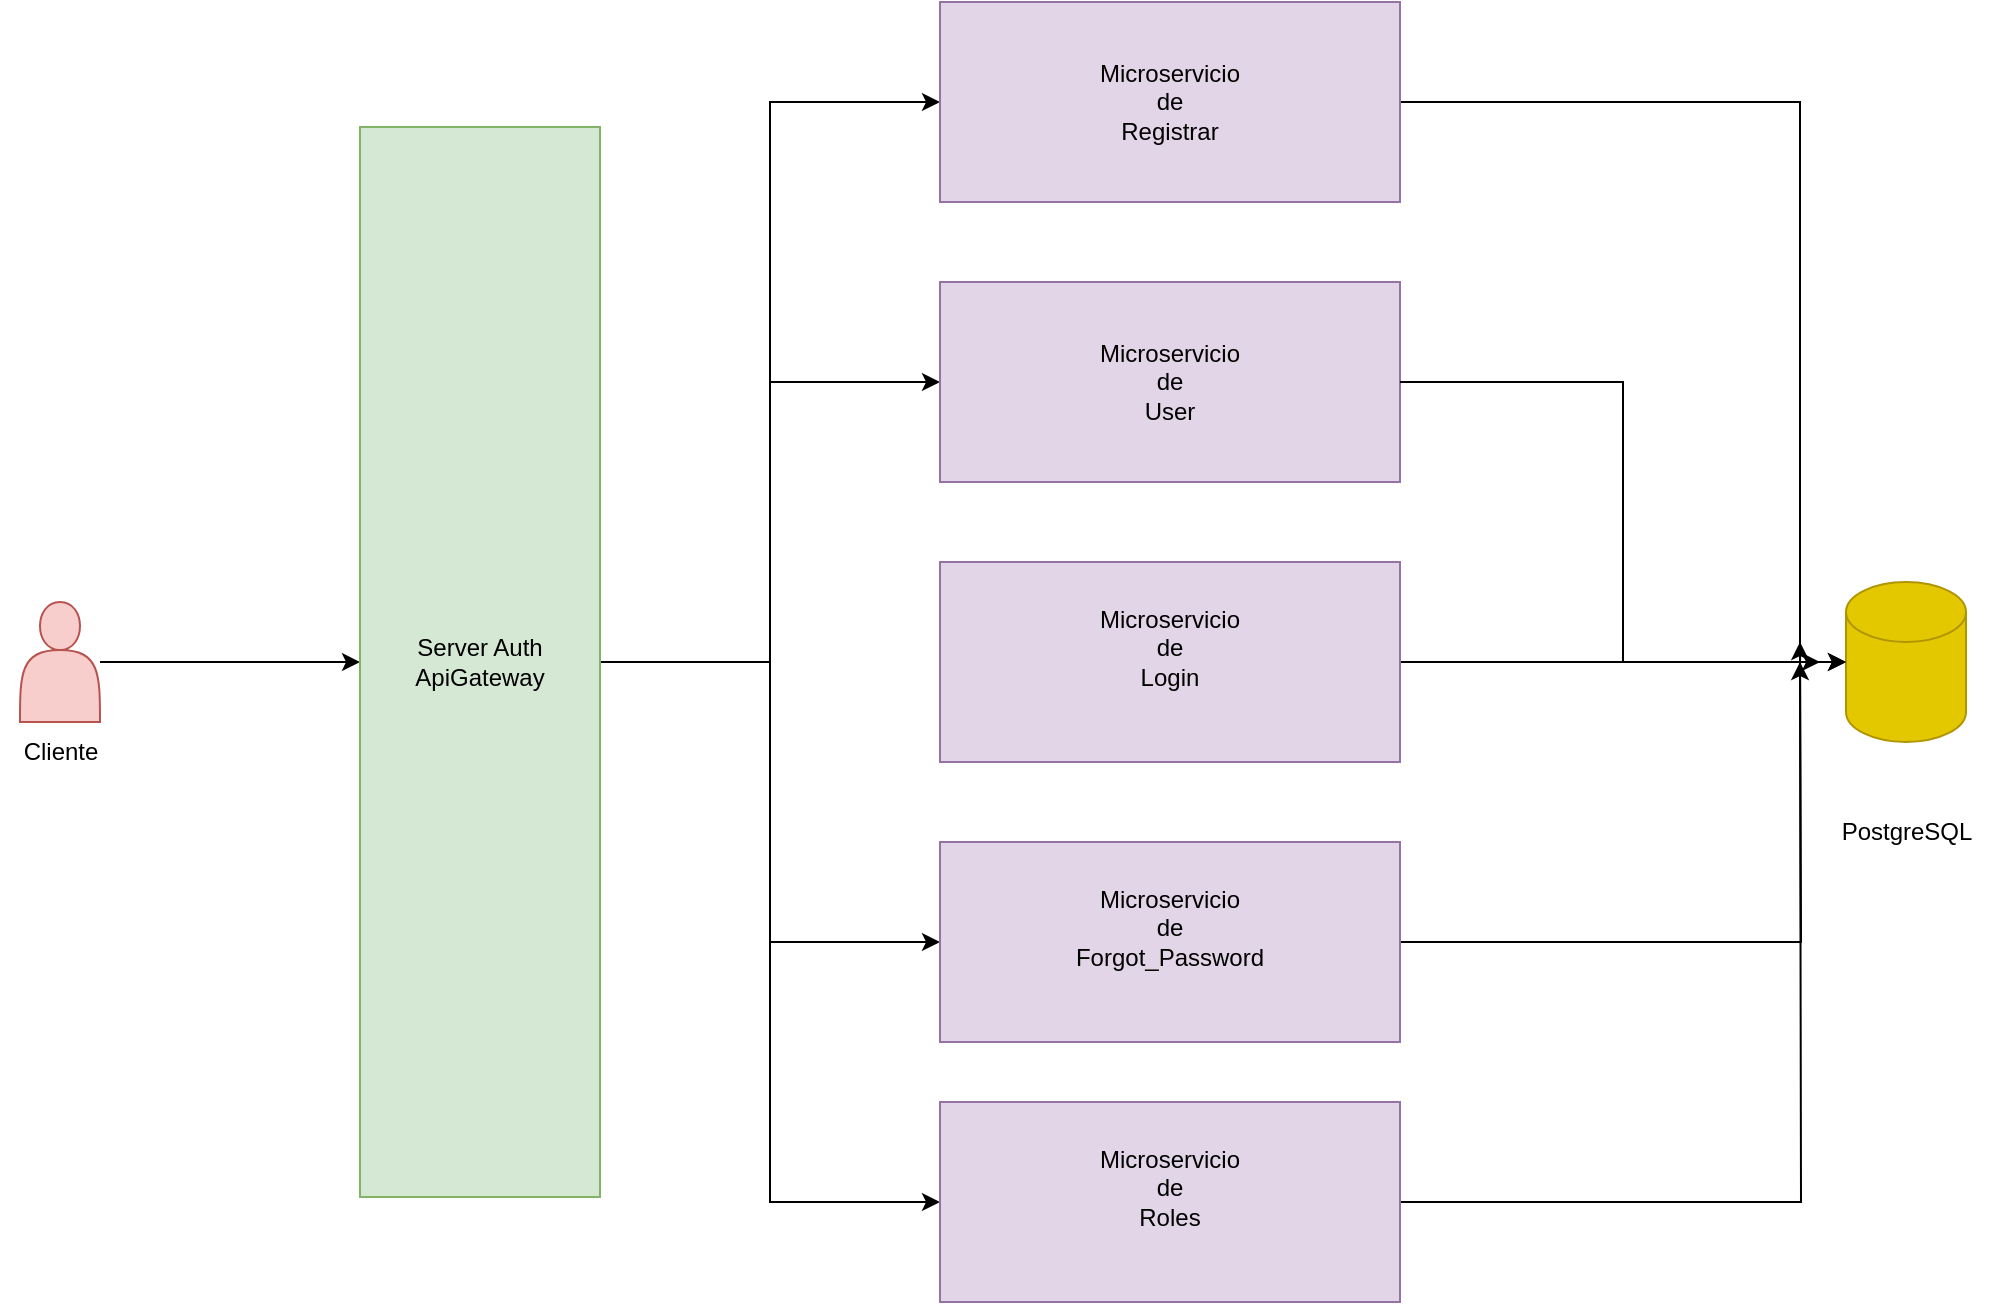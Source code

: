 <mxfile version="24.2.7" type="github">
  <diagram name="user" id="Iwq5KBSP_4whoUQeNNOh">
    <mxGraphModel dx="2074" dy="710" grid="1" gridSize="10" guides="1" tooltips="1" connect="1" arrows="1" fold="1" page="1" pageScale="1" pageWidth="827" pageHeight="1169" math="0" shadow="0">
      <root>
        <mxCell id="0" />
        <mxCell id="1" parent="0" />
        <mxCell id="ZlNRgsK83NWHivk_8-HD-5" style="edgeStyle=orthogonalEdgeStyle;rounded=0;orthogonalLoop=1;jettySize=auto;html=1;entryX=0;entryY=0.5;entryDx=0;entryDy=0;" edge="1" parent="1" source="ZlNRgsK83NWHivk_8-HD-3" target="ZlNRgsK83NWHivk_8-HD-4">
          <mxGeometry relative="1" as="geometry" />
        </mxCell>
        <mxCell id="ZlNRgsK83NWHivk_8-HD-3" value="" style="shape=actor;whiteSpace=wrap;html=1;fillColor=#f8cecc;strokeColor=#b85450;" vertex="1" parent="1">
          <mxGeometry x="-500" y="570" width="40" height="60" as="geometry" />
        </mxCell>
        <mxCell id="ZlNRgsK83NWHivk_8-HD-10" style="edgeStyle=orthogonalEdgeStyle;rounded=0;orthogonalLoop=1;jettySize=auto;html=1;" edge="1" parent="1" source="ZlNRgsK83NWHivk_8-HD-4" target="ZlNRgsK83NWHivk_8-HD-7">
          <mxGeometry relative="1" as="geometry" />
        </mxCell>
        <mxCell id="8PqoIUjrqFFSACYSVB_w-9" style="edgeStyle=orthogonalEdgeStyle;rounded=0;orthogonalLoop=1;jettySize=auto;html=1;" edge="1" parent="1" source="ZlNRgsK83NWHivk_8-HD-4" target="8PqoIUjrqFFSACYSVB_w-3">
          <mxGeometry relative="1" as="geometry" />
        </mxCell>
        <mxCell id="8PqoIUjrqFFSACYSVB_w-10" style="edgeStyle=orthogonalEdgeStyle;rounded=0;orthogonalLoop=1;jettySize=auto;html=1;entryX=0;entryY=0.5;entryDx=0;entryDy=0;" edge="1" parent="1" source="ZlNRgsK83NWHivk_8-HD-4" target="8PqoIUjrqFFSACYSVB_w-4">
          <mxGeometry relative="1" as="geometry" />
        </mxCell>
        <mxCell id="8PqoIUjrqFFSACYSVB_w-11" style="edgeStyle=orthogonalEdgeStyle;rounded=0;orthogonalLoop=1;jettySize=auto;html=1;entryX=0;entryY=0.5;entryDx=0;entryDy=0;" edge="1" parent="1" source="ZlNRgsK83NWHivk_8-HD-4" target="8PqoIUjrqFFSACYSVB_w-1">
          <mxGeometry relative="1" as="geometry" />
        </mxCell>
        <mxCell id="ZlNRgsK83NWHivk_8-HD-4" value="Server Auth&lt;div&gt;ApiGateway&lt;/div&gt;" style="rounded=0;whiteSpace=wrap;html=1;fillColor=#d5e8d4;strokeColor=#82b366;" vertex="1" parent="1">
          <mxGeometry x="-330" y="332.5" width="120" height="535" as="geometry" />
        </mxCell>
        <mxCell id="ZlNRgsK83NWHivk_8-HD-6" value="Cliente" style="text;html=1;align=center;verticalAlign=middle;resizable=0;points=[];autosize=1;strokeColor=none;fillColor=none;" vertex="1" parent="1">
          <mxGeometry x="-510" y="630" width="60" height="30" as="geometry" />
        </mxCell>
        <mxCell id="ZlNRgsK83NWHivk_8-HD-7" value="Microservicio&lt;div&gt;de&lt;/div&gt;&lt;div&gt;User&lt;/div&gt;" style="rounded=0;whiteSpace=wrap;html=1;fillColor=#e1d5e7;strokeColor=#9673a6;" vertex="1" parent="1">
          <mxGeometry x="-40" y="410" width="230" height="100" as="geometry" />
        </mxCell>
        <mxCell id="ZlNRgsK83NWHivk_8-HD-8" value="" style="shape=cylinder3;whiteSpace=wrap;html=1;boundedLbl=1;backgroundOutline=1;size=15;fillColor=#e3c800;fontColor=#000000;strokeColor=#B09500;" vertex="1" parent="1">
          <mxGeometry x="413" y="560" width="60" height="80" as="geometry" />
        </mxCell>
        <mxCell id="ZlNRgsK83NWHivk_8-HD-9" value="PostgreSQL" style="text;html=1;align=center;verticalAlign=middle;resizable=0;points=[];autosize=1;strokeColor=none;fillColor=none;" vertex="1" parent="1">
          <mxGeometry x="398" y="670" width="90" height="30" as="geometry" />
        </mxCell>
        <mxCell id="ZlNRgsK83NWHivk_8-HD-11" style="edgeStyle=orthogonalEdgeStyle;rounded=0;orthogonalLoop=1;jettySize=auto;html=1;entryX=0;entryY=0.5;entryDx=0;entryDy=0;entryPerimeter=0;" edge="1" parent="1" source="ZlNRgsK83NWHivk_8-HD-7" target="ZlNRgsK83NWHivk_8-HD-8">
          <mxGeometry relative="1" as="geometry">
            <mxPoint x="350" y="460" as="targetPoint" />
          </mxGeometry>
        </mxCell>
        <mxCell id="8PqoIUjrqFFSACYSVB_w-6" style="edgeStyle=orthogonalEdgeStyle;rounded=0;orthogonalLoop=1;jettySize=auto;html=1;entryX=0;entryY=0.5;entryDx=0;entryDy=0;entryPerimeter=0;" edge="1" parent="1" source="8PqoIUjrqFFSACYSVB_w-1" target="ZlNRgsK83NWHivk_8-HD-8">
          <mxGeometry relative="1" as="geometry">
            <mxPoint x="350" y="460" as="targetPoint" />
            <Array as="points">
              <mxPoint x="390" y="320" />
              <mxPoint x="390" y="600" />
            </Array>
          </mxGeometry>
        </mxCell>
        <mxCell id="8PqoIUjrqFFSACYSVB_w-1" value="Microservicio&lt;div&gt;de&lt;/div&gt;&lt;div&gt;Registrar&lt;/div&gt;" style="rounded=0;whiteSpace=wrap;html=1;fillColor=#e1d5e7;strokeColor=#9673a6;" vertex="1" parent="1">
          <mxGeometry x="-40" y="270" width="230" height="100" as="geometry" />
        </mxCell>
        <mxCell id="8PqoIUjrqFFSACYSVB_w-5" style="edgeStyle=orthogonalEdgeStyle;rounded=0;orthogonalLoop=1;jettySize=auto;html=1;" edge="1" parent="1" source="8PqoIUjrqFFSACYSVB_w-2">
          <mxGeometry relative="1" as="geometry">
            <mxPoint x="400" y="600" as="targetPoint" />
          </mxGeometry>
        </mxCell>
        <mxCell id="8PqoIUjrqFFSACYSVB_w-2" value="Microservicio&lt;div&gt;de&lt;/div&gt;&lt;div&gt;Login&lt;/div&gt;&lt;div&gt;&lt;br&gt;&lt;/div&gt;" style="rounded=0;whiteSpace=wrap;html=1;fillColor=#e1d5e7;strokeColor=#9673a6;" vertex="1" parent="1">
          <mxGeometry x="-40" y="550" width="230" height="100" as="geometry" />
        </mxCell>
        <mxCell id="8PqoIUjrqFFSACYSVB_w-7" style="edgeStyle=orthogonalEdgeStyle;rounded=0;orthogonalLoop=1;jettySize=auto;html=1;" edge="1" parent="1" source="8PqoIUjrqFFSACYSVB_w-3">
          <mxGeometry relative="1" as="geometry">
            <mxPoint x="390" y="590" as="targetPoint" />
          </mxGeometry>
        </mxCell>
        <mxCell id="8PqoIUjrqFFSACYSVB_w-3" value="Microservicio&lt;div&gt;de&lt;/div&gt;&lt;div&gt;Forgot_Password&lt;/div&gt;&lt;div&gt;&lt;br&gt;&lt;/div&gt;" style="rounded=0;whiteSpace=wrap;html=1;fillColor=#e1d5e7;strokeColor=#9673a6;" vertex="1" parent="1">
          <mxGeometry x="-40" y="690" width="230" height="100" as="geometry" />
        </mxCell>
        <mxCell id="8PqoIUjrqFFSACYSVB_w-8" style="edgeStyle=orthogonalEdgeStyle;rounded=0;orthogonalLoop=1;jettySize=auto;html=1;" edge="1" parent="1" source="8PqoIUjrqFFSACYSVB_w-4">
          <mxGeometry relative="1" as="geometry">
            <mxPoint x="390" y="600" as="targetPoint" />
          </mxGeometry>
        </mxCell>
        <mxCell id="8PqoIUjrqFFSACYSVB_w-4" value="Microservicio&lt;div&gt;de&lt;/div&gt;&lt;div&gt;Roles&lt;/div&gt;&lt;div&gt;&lt;br&gt;&lt;/div&gt;" style="rounded=0;whiteSpace=wrap;html=1;fillColor=#e1d5e7;strokeColor=#9673a6;" vertex="1" parent="1">
          <mxGeometry x="-40" y="820" width="230" height="100" as="geometry" />
        </mxCell>
      </root>
    </mxGraphModel>
  </diagram>
</mxfile>

